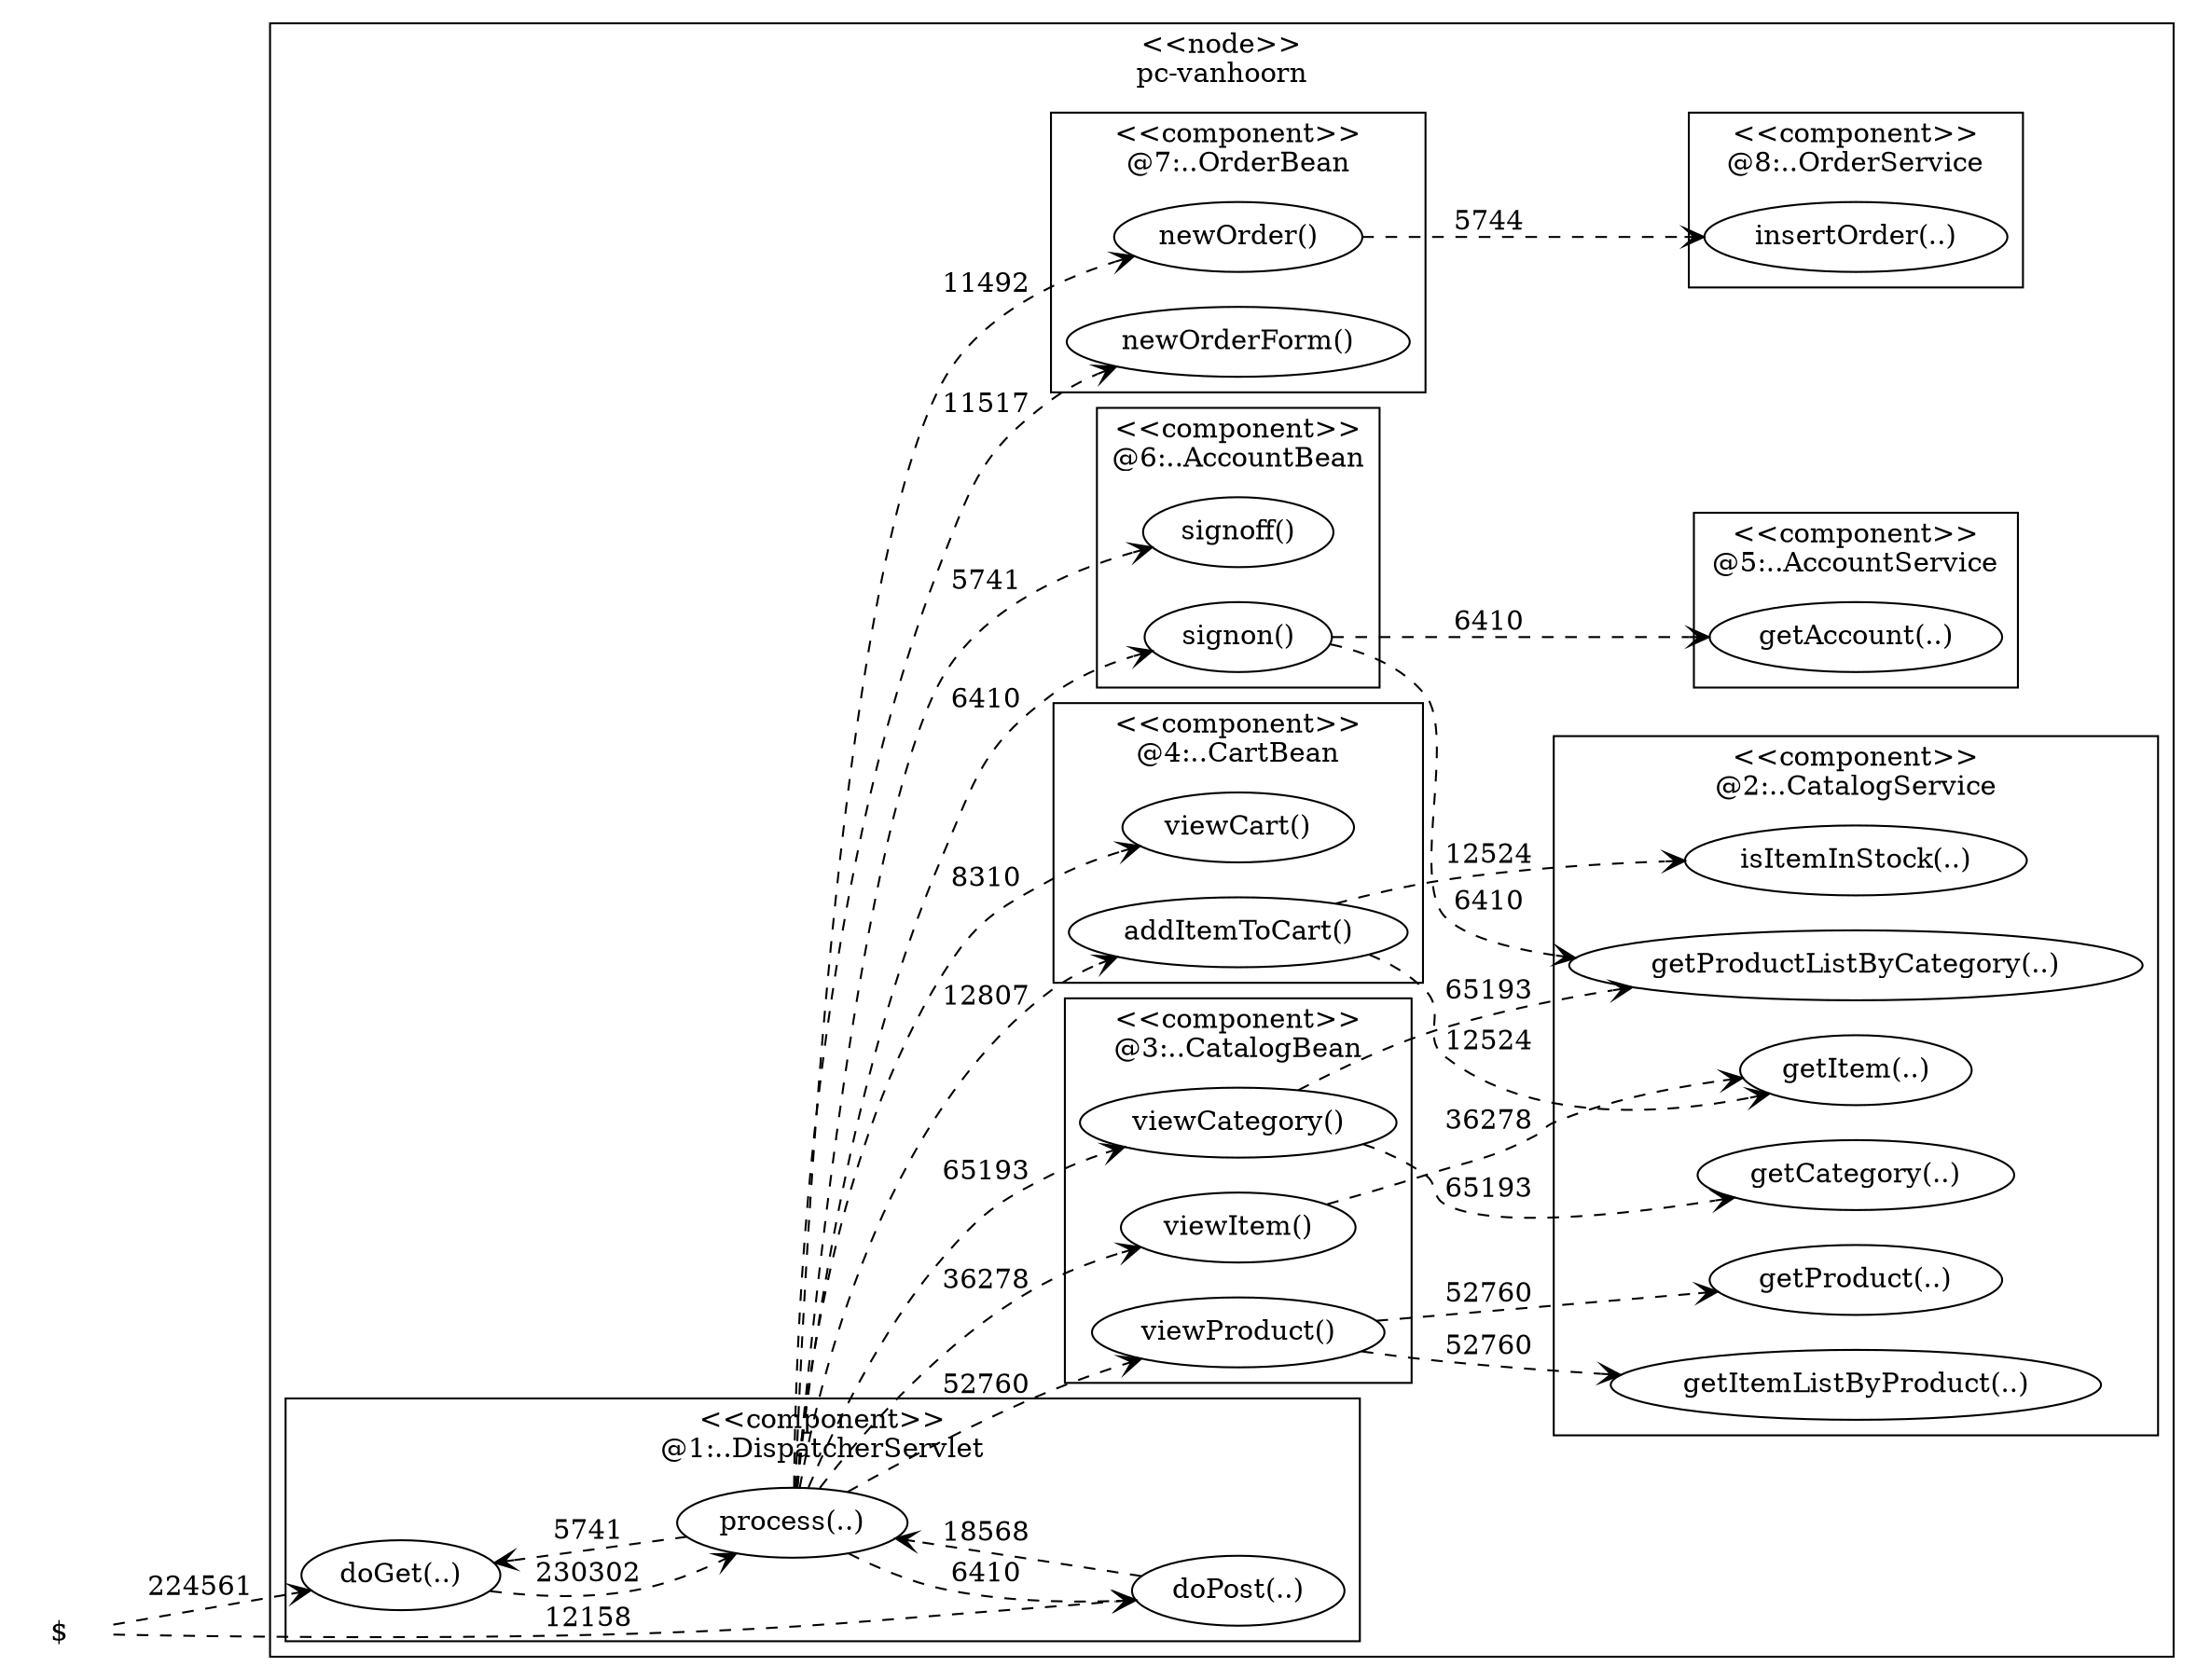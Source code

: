 digraph G {
 rankdir=LR;
subgraph "cluster_container_1" {
 label = "<<node>>\npc-vanhoorn";
 shape = "box";
 style = "filled";
 fillcolor = "white";
subgraph "cluster_component_1" {
 label = "<<component>>\n@1:..DispatcherServlet";
 shape = "box";
 style = "filled";
 fillcolor = "white";
"depNode_2" [label="doGet(..)",shape="oval",style="filled",fillcolor="white"]
"depNode_3" [label="process(..)",shape="oval",style="filled",fillcolor="white"]
"depNode_14" [label="doPost(..)",shape="oval",style="filled",fillcolor="white"]
}
subgraph "cluster_component_3" {
 label = "<<component>>\n@3:..CatalogBean";
 shape = "box";
 style = "filled";
 fillcolor = "white";
"depNode_4" [label="viewCategory()",shape="oval",style="filled",fillcolor="white"]
"depNode_7" [label="viewProduct()",shape="oval",style="filled",fillcolor="white"]
"depNode_10" [label="viewItem()",shape="oval",style="filled",fillcolor="white"]
}
subgraph "cluster_component_2" {
 label = "<<component>>\n@2:..CatalogService";
 shape = "box";
 style = "filled";
 fillcolor = "white";
"depNode_5" [label="getProductListByCategory(..)",shape="oval",style="filled",fillcolor="white"]
"depNode_6" [label="getCategory(..)",shape="oval",style="filled",fillcolor="white"]
"depNode_8" [label="getItemListByProduct(..)",shape="oval",style="filled",fillcolor="white"]
"depNode_9" [label="getProduct(..)",shape="oval",style="filled",fillcolor="white"]
"depNode_11" [label="getItem(..)",shape="oval",style="filled",fillcolor="white"]
"depNode_13" [label="isItemInStock(..)",shape="oval",style="filled",fillcolor="white"]
}
subgraph "cluster_component_4" {
 label = "<<component>>\n@4:..CartBean";
 shape = "box";
 style = "filled";
 fillcolor = "white";
"depNode_12" [label="addItemToCart()",shape="oval",style="filled",fillcolor="white"]
"depNode_17" [label="viewCart()",shape="oval",style="filled",fillcolor="white"]
}
subgraph "cluster_component_6" {
 label = "<<component>>\n@6:..AccountBean";
 shape = "box";
 style = "filled";
 fillcolor = "white";
"depNode_15" [label="signon()",shape="oval",style="filled",fillcolor="white"]
"depNode_21" [label="signoff()",shape="oval",style="filled",fillcolor="white"]
}
subgraph "cluster_component_5" {
 label = "<<component>>\n@5:..AccountService";
 shape = "box";
 style = "filled";
 fillcolor = "white";
"depNode_16" [label="getAccount(..)",shape="oval",style="filled",fillcolor="white"]
}
subgraph "cluster_component_7" {
 label = "<<component>>\n@7:..OrderBean";
 shape = "box";
 style = "filled";
 fillcolor = "white";
"depNode_18" [label="newOrderForm()",shape="oval",style="filled",fillcolor="white"]
"depNode_19" [label="newOrder()",shape="oval",style="filled",fillcolor="white"]
}
subgraph "cluster_component_8" {
 label = "<<component>>\n@8:..OrderService";
 shape = "box";
 style = "filled";
 fillcolor = "white";
"depNode_20" [label="insertOrder(..)",shape="oval",style="filled",fillcolor="white"]
}
}
"depNode_0" [label="$",shape="none"]

depNode_0->depNode_2[label=224561, style="dashed", arrowhead="open"]
depNode_0->depNode_14[label=12158, style="dashed", arrowhead="open"]
depNode_2->depNode_3[label=230302, style="dashed", arrowhead="open"]
depNode_3->depNode_2[label=5741, style="dashed", arrowhead="open"]
depNode_3->depNode_4[label=65193, style="dashed", arrowhead="open"]
depNode_3->depNode_7[label=52760, style="dashed", arrowhead="open"]
depNode_3->depNode_10[label=36278, style="dashed", arrowhead="open"]
depNode_3->depNode_12[label=12807, style="dashed", arrowhead="open"]
depNode_3->depNode_14[label=6410, style="dashed", arrowhead="open"]
depNode_3->depNode_15[label=6410, style="dashed", arrowhead="open"]
depNode_3->depNode_17[label=8310, style="dashed", arrowhead="open"]
depNode_3->depNode_18[label=11517, style="dashed", arrowhead="open"]
depNode_3->depNode_19[label=11492, style="dashed", arrowhead="open"]
depNode_3->depNode_21[label=5741, style="dashed", arrowhead="open"]
depNode_4->depNode_5[label=65193, style="dashed", arrowhead="open"]
depNode_4->depNode_6[label=65193, style="dashed", arrowhead="open"]
depNode_7->depNode_8[label=52760, style="dashed", arrowhead="open"]
depNode_7->depNode_9[label=52760, style="dashed", arrowhead="open"]
depNode_10->depNode_11[label=36278, style="dashed", arrowhead="open"]
depNode_12->depNode_11[label=12524, style="dashed", arrowhead="open"]
depNode_12->depNode_13[label=12524, style="dashed", arrowhead="open"]
depNode_14->depNode_3[label=18568, style="dashed", arrowhead="open"]
depNode_15->depNode_5[label=6410, style="dashed", arrowhead="open"]
depNode_15->depNode_16[label=6410, style="dashed", arrowhead="open"]
depNode_19->depNode_20[label=5744, style="dashed", arrowhead="open"]
}
